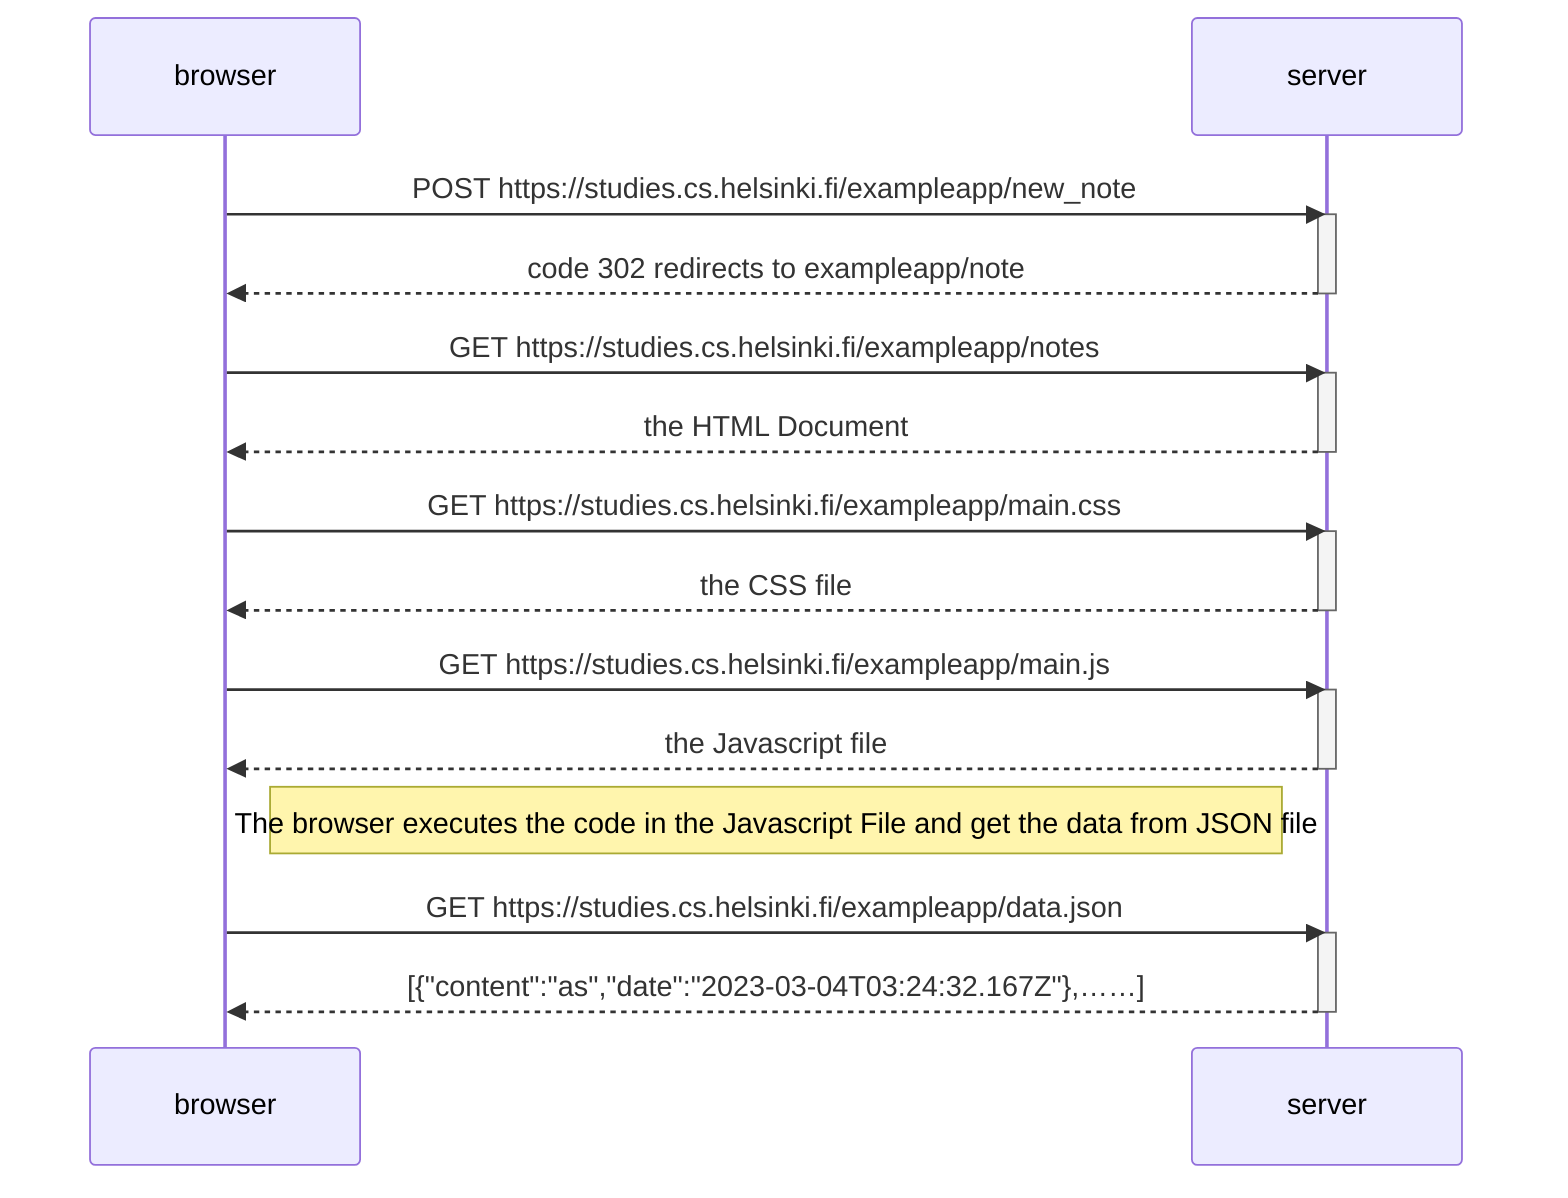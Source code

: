 sequenceDiagram
    participant browser
    participant server

    browser->>server : POST https://studies.cs.helsinki.fi/exampleapp/new_note
    activate server
    server-->>browser : code 302 redirects to exampleapp/note
    deactivate server

    browser->>server: GET https://studies.cs.helsinki.fi/exampleapp/notes
    activate server
    server-->>browser:the HTML Document
    deactivate server

    browser->>server: GET https://studies.cs.helsinki.fi/exampleapp/main.css
    activate server
    server-->>browser: the CSS file
    deactivate server

    browser->>server: GET https://studies.cs.helsinki.fi/exampleapp/main.js
    activate server
    server-->>browser: the Javascript file
    deactivate server

    Note right of browser: The browser executes the code in the Javascript File and get the data from JSON file
    
    browser->>server: GET https://studies.cs.helsinki.fi/exampleapp/data.json
    activate server
    server-->>browser:  [{"content":"as","date":"2023-03-04T03:24:32.167Z"},……]
    deactivate server